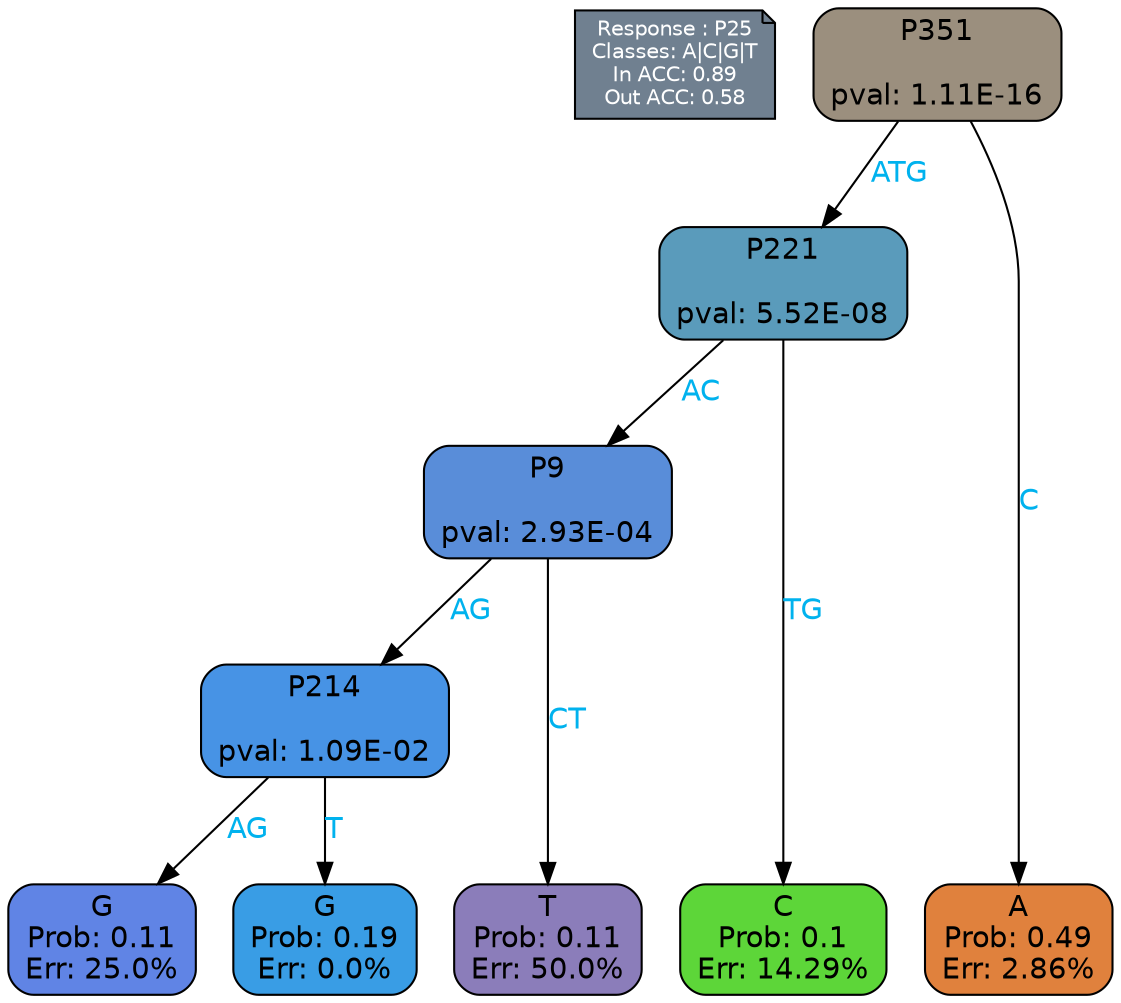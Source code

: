 digraph Tree {
node [shape=box, style="filled, rounded", color="black", fontname=helvetica] ;
graph [ranksep=equally, splines=polylines, bgcolor=transparent, dpi=600] ;
edge [fontname=helvetica] ;
LEGEND [label="Response : P25
Classes: A|C|G|T
In ACC: 0.89
Out ACC: 0.58
",shape=note,align=left,style=filled,fillcolor="slategray",fontcolor="white",fontsize=10];1 [label="P351

pval: 1.11E-16", fillcolor="#9b8f7e"] ;
2 [label="P221

pval: 5.52E-08", fillcolor="#5a9bbb"] ;
3 [label="P9

pval: 2.93E-04", fillcolor="#598dd9"] ;
4 [label="P214

pval: 1.09E-02", fillcolor="#4793e5"] ;
5 [label="G
Prob: 0.11
Err: 25.0%", fillcolor="#6084e5"] ;
6 [label="G
Prob: 0.19
Err: 0.0%", fillcolor="#399de5"] ;
7 [label="T
Prob: 0.11
Err: 50.0%", fillcolor="#8b7dba"] ;
8 [label="C
Prob: 0.1
Err: 14.29%", fillcolor="#5dd639"] ;
9 [label="A
Prob: 0.49
Err: 2.86%", fillcolor="#e0813d"] ;
1 -> 9 [label="C",fontcolor=deepskyblue2] ;
1 -> 2 [label="ATG",fontcolor=deepskyblue2] ;
2 -> 8 [label="TG",fontcolor=deepskyblue2] ;
2 -> 3 [label="AC",fontcolor=deepskyblue2] ;
3 -> 4 [label="AG",fontcolor=deepskyblue2] ;
3 -> 7 [label="CT",fontcolor=deepskyblue2] ;
4 -> 5 [label="AG",fontcolor=deepskyblue2] ;
4 -> 6 [label="T",fontcolor=deepskyblue2] ;
{rank = same; 5;6;7;8;9;}{rank = same; LEGEND;1;}}